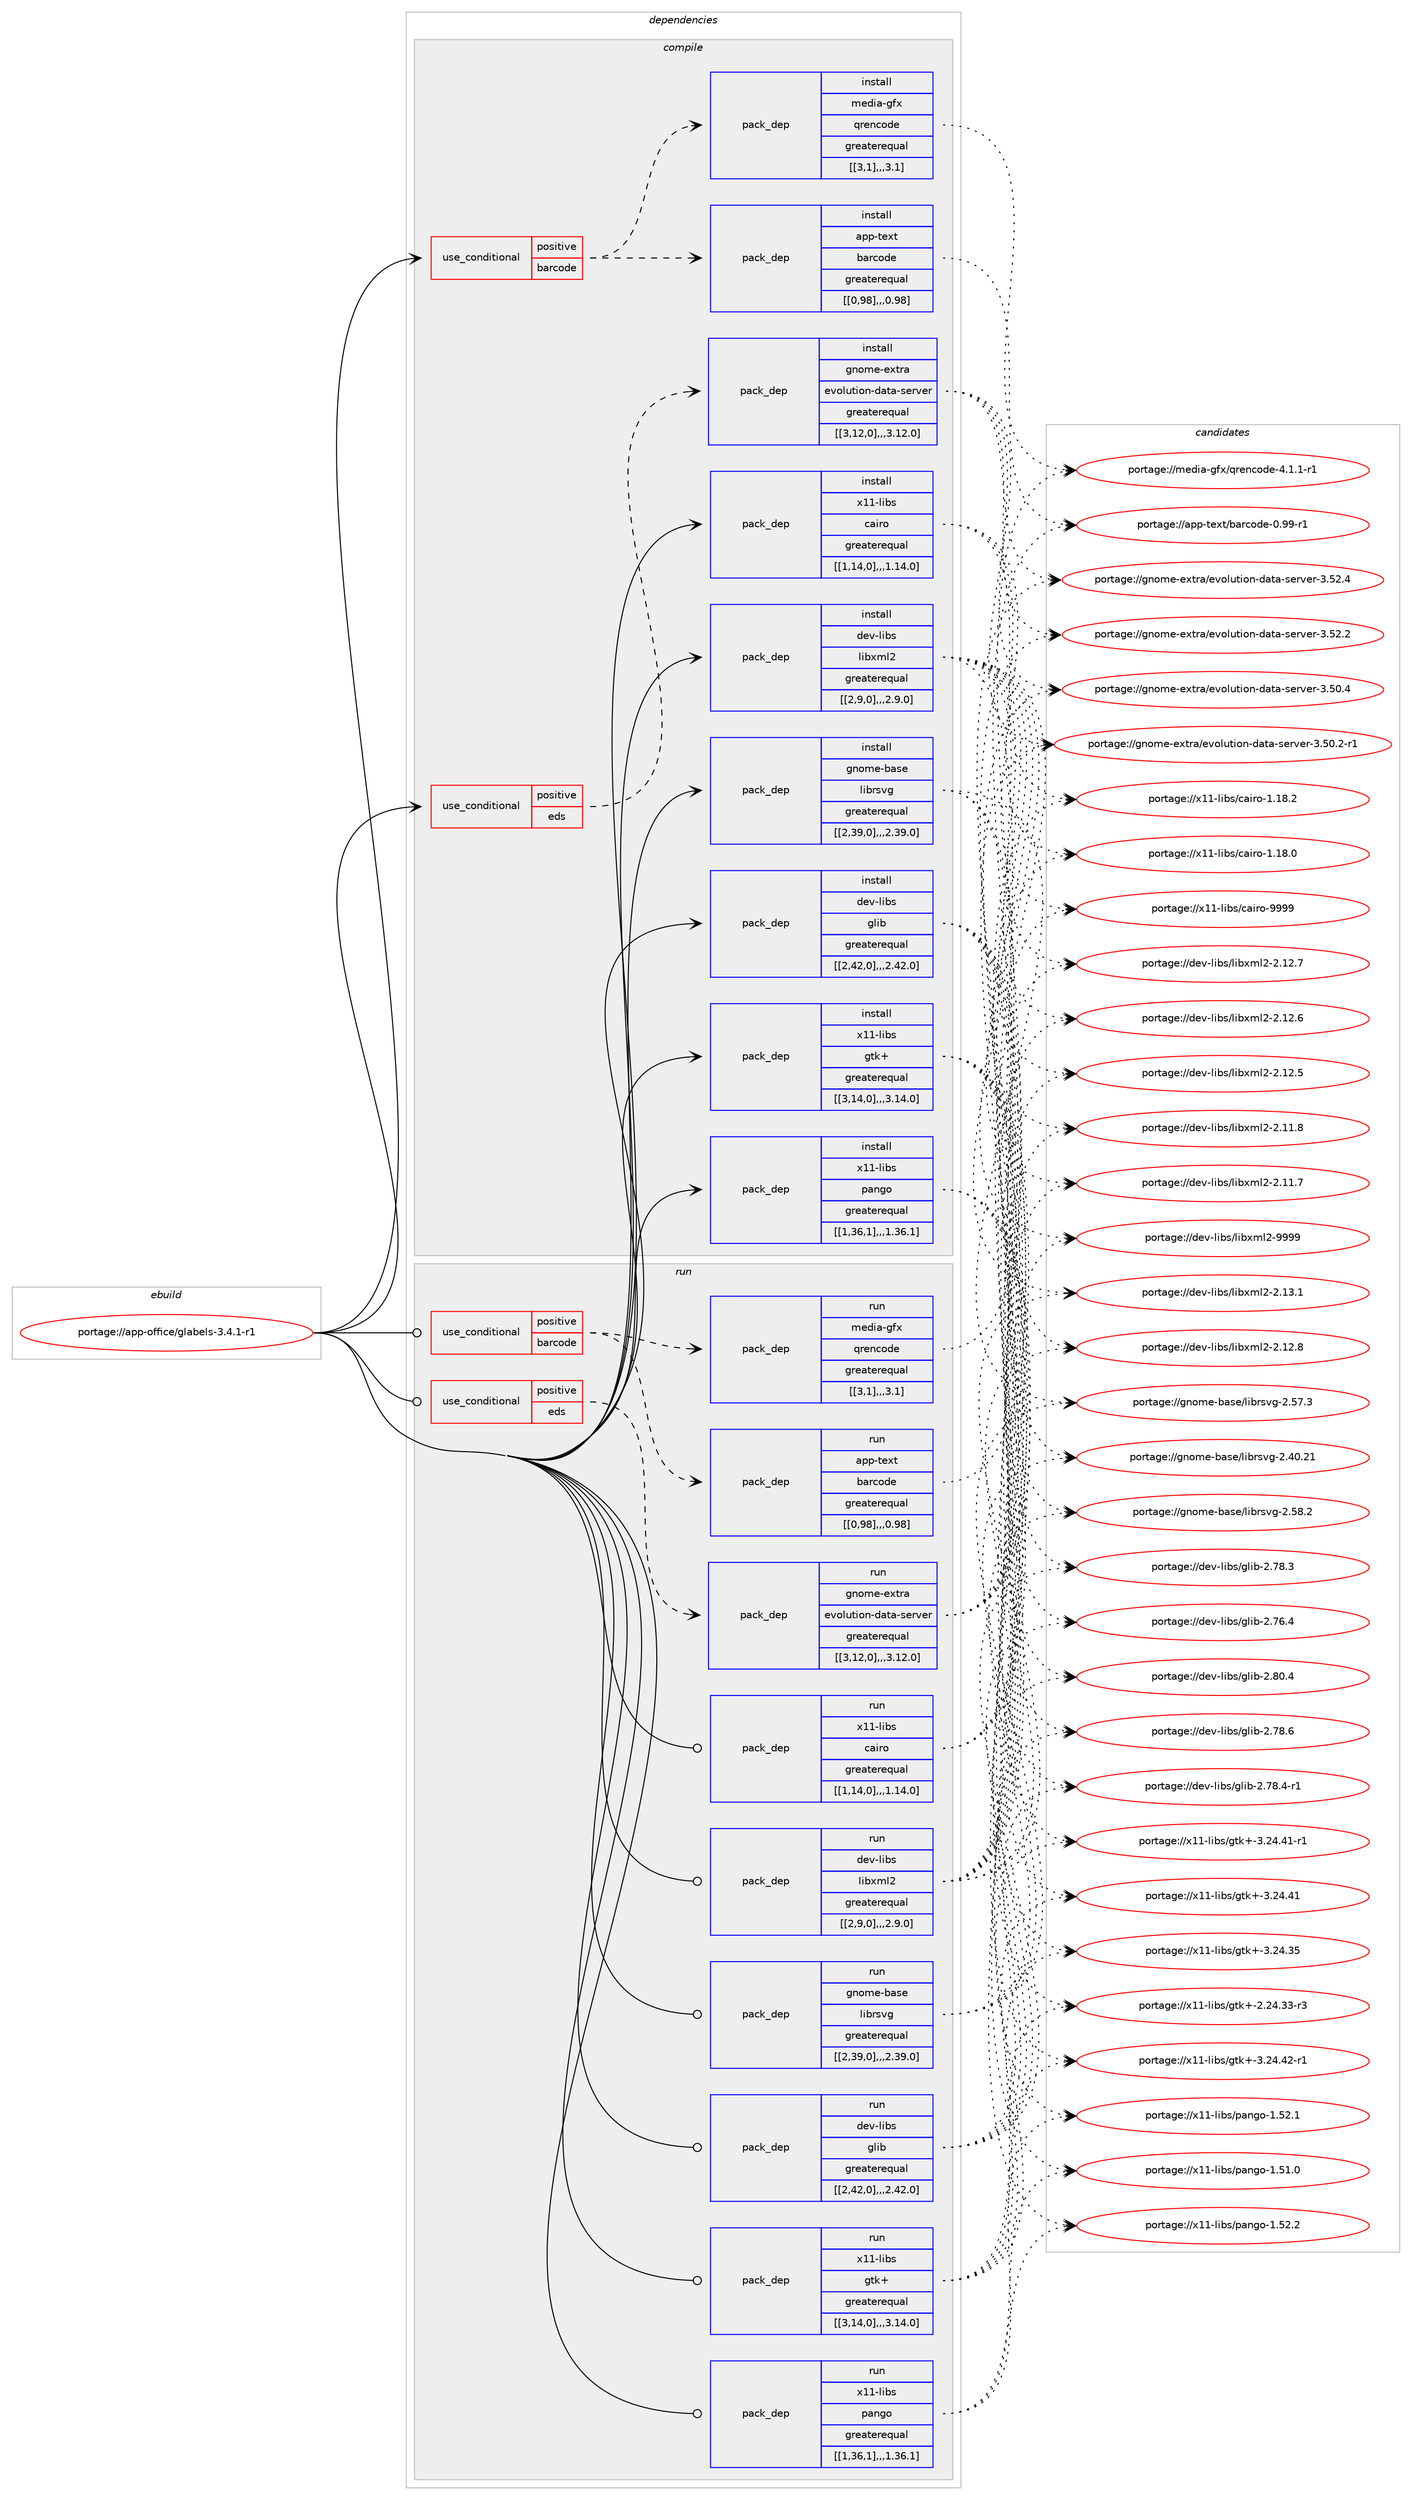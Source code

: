 digraph prolog {

# *************
# Graph options
# *************

newrank=true;
concentrate=true;
compound=true;
graph [rankdir=LR,fontname=Helvetica,fontsize=10,ranksep=1.5];#, ranksep=2.5, nodesep=0.2];
edge  [arrowhead=vee];
node  [fontname=Helvetica,fontsize=10];

# **********
# The ebuild
# **********

subgraph cluster_leftcol {
color=gray;
label=<<i>ebuild</i>>;
id [label="portage://app-office/glabels-3.4.1-r1", color=red, width=4, href="../app-office/glabels-3.4.1-r1.svg"];
}

# ****************
# The dependencies
# ****************

subgraph cluster_midcol {
color=gray;
label=<<i>dependencies</i>>;
subgraph cluster_compile {
fillcolor="#eeeeee";
style=filled;
label=<<i>compile</i>>;
subgraph cond13232 {
dependency45786 [label=<<TABLE BORDER="0" CELLBORDER="1" CELLSPACING="0" CELLPADDING="4"><TR><TD ROWSPAN="3" CELLPADDING="10">use_conditional</TD></TR><TR><TD>positive</TD></TR><TR><TD>barcode</TD></TR></TABLE>>, shape=none, color=red];
subgraph pack32143 {
dependency45787 [label=<<TABLE BORDER="0" CELLBORDER="1" CELLSPACING="0" CELLPADDING="4" WIDTH="220"><TR><TD ROWSPAN="6" CELLPADDING="30">pack_dep</TD></TR><TR><TD WIDTH="110">install</TD></TR><TR><TD>app-text</TD></TR><TR><TD>barcode</TD></TR><TR><TD>greaterequal</TD></TR><TR><TD>[[0,98],,,0.98]</TD></TR></TABLE>>, shape=none, color=blue];
}
dependency45786:e -> dependency45787:w [weight=20,style="dashed",arrowhead="vee"];
subgraph pack32144 {
dependency45788 [label=<<TABLE BORDER="0" CELLBORDER="1" CELLSPACING="0" CELLPADDING="4" WIDTH="220"><TR><TD ROWSPAN="6" CELLPADDING="30">pack_dep</TD></TR><TR><TD WIDTH="110">install</TD></TR><TR><TD>media-gfx</TD></TR><TR><TD>qrencode</TD></TR><TR><TD>greaterequal</TD></TR><TR><TD>[[3,1],,,3.1]</TD></TR></TABLE>>, shape=none, color=blue];
}
dependency45786:e -> dependency45788:w [weight=20,style="dashed",arrowhead="vee"];
}
id:e -> dependency45786:w [weight=20,style="solid",arrowhead="vee"];
subgraph cond13233 {
dependency45789 [label=<<TABLE BORDER="0" CELLBORDER="1" CELLSPACING="0" CELLPADDING="4"><TR><TD ROWSPAN="3" CELLPADDING="10">use_conditional</TD></TR><TR><TD>positive</TD></TR><TR><TD>eds</TD></TR></TABLE>>, shape=none, color=red];
subgraph pack32145 {
dependency45790 [label=<<TABLE BORDER="0" CELLBORDER="1" CELLSPACING="0" CELLPADDING="4" WIDTH="220"><TR><TD ROWSPAN="6" CELLPADDING="30">pack_dep</TD></TR><TR><TD WIDTH="110">install</TD></TR><TR><TD>gnome-extra</TD></TR><TR><TD>evolution-data-server</TD></TR><TR><TD>greaterequal</TD></TR><TR><TD>[[3,12,0],,,3.12.0]</TD></TR></TABLE>>, shape=none, color=blue];
}
dependency45789:e -> dependency45790:w [weight=20,style="dashed",arrowhead="vee"];
}
id:e -> dependency45789:w [weight=20,style="solid",arrowhead="vee"];
subgraph pack32146 {
dependency45791 [label=<<TABLE BORDER="0" CELLBORDER="1" CELLSPACING="0" CELLPADDING="4" WIDTH="220"><TR><TD ROWSPAN="6" CELLPADDING="30">pack_dep</TD></TR><TR><TD WIDTH="110">install</TD></TR><TR><TD>dev-libs</TD></TR><TR><TD>glib</TD></TR><TR><TD>greaterequal</TD></TR><TR><TD>[[2,42,0],,,2.42.0]</TD></TR></TABLE>>, shape=none, color=blue];
}
id:e -> dependency45791:w [weight=20,style="solid",arrowhead="vee"];
subgraph pack32147 {
dependency45792 [label=<<TABLE BORDER="0" CELLBORDER="1" CELLSPACING="0" CELLPADDING="4" WIDTH="220"><TR><TD ROWSPAN="6" CELLPADDING="30">pack_dep</TD></TR><TR><TD WIDTH="110">install</TD></TR><TR><TD>dev-libs</TD></TR><TR><TD>libxml2</TD></TR><TR><TD>greaterequal</TD></TR><TR><TD>[[2,9,0],,,2.9.0]</TD></TR></TABLE>>, shape=none, color=blue];
}
id:e -> dependency45792:w [weight=20,style="solid",arrowhead="vee"];
subgraph pack32148 {
dependency45793 [label=<<TABLE BORDER="0" CELLBORDER="1" CELLSPACING="0" CELLPADDING="4" WIDTH="220"><TR><TD ROWSPAN="6" CELLPADDING="30">pack_dep</TD></TR><TR><TD WIDTH="110">install</TD></TR><TR><TD>gnome-base</TD></TR><TR><TD>librsvg</TD></TR><TR><TD>greaterequal</TD></TR><TR><TD>[[2,39,0],,,2.39.0]</TD></TR></TABLE>>, shape=none, color=blue];
}
id:e -> dependency45793:w [weight=20,style="solid",arrowhead="vee"];
subgraph pack32149 {
dependency45794 [label=<<TABLE BORDER="0" CELLBORDER="1" CELLSPACING="0" CELLPADDING="4" WIDTH="220"><TR><TD ROWSPAN="6" CELLPADDING="30">pack_dep</TD></TR><TR><TD WIDTH="110">install</TD></TR><TR><TD>x11-libs</TD></TR><TR><TD>cairo</TD></TR><TR><TD>greaterequal</TD></TR><TR><TD>[[1,14,0],,,1.14.0]</TD></TR></TABLE>>, shape=none, color=blue];
}
id:e -> dependency45794:w [weight=20,style="solid",arrowhead="vee"];
subgraph pack32150 {
dependency45795 [label=<<TABLE BORDER="0" CELLBORDER="1" CELLSPACING="0" CELLPADDING="4" WIDTH="220"><TR><TD ROWSPAN="6" CELLPADDING="30">pack_dep</TD></TR><TR><TD WIDTH="110">install</TD></TR><TR><TD>x11-libs</TD></TR><TR><TD>gtk+</TD></TR><TR><TD>greaterequal</TD></TR><TR><TD>[[3,14,0],,,3.14.0]</TD></TR></TABLE>>, shape=none, color=blue];
}
id:e -> dependency45795:w [weight=20,style="solid",arrowhead="vee"];
subgraph pack32151 {
dependency45796 [label=<<TABLE BORDER="0" CELLBORDER="1" CELLSPACING="0" CELLPADDING="4" WIDTH="220"><TR><TD ROWSPAN="6" CELLPADDING="30">pack_dep</TD></TR><TR><TD WIDTH="110">install</TD></TR><TR><TD>x11-libs</TD></TR><TR><TD>pango</TD></TR><TR><TD>greaterequal</TD></TR><TR><TD>[[1,36,1],,,1.36.1]</TD></TR></TABLE>>, shape=none, color=blue];
}
id:e -> dependency45796:w [weight=20,style="solid",arrowhead="vee"];
}
subgraph cluster_compileandrun {
fillcolor="#eeeeee";
style=filled;
label=<<i>compile and run</i>>;
}
subgraph cluster_run {
fillcolor="#eeeeee";
style=filled;
label=<<i>run</i>>;
subgraph cond13234 {
dependency45797 [label=<<TABLE BORDER="0" CELLBORDER="1" CELLSPACING="0" CELLPADDING="4"><TR><TD ROWSPAN="3" CELLPADDING="10">use_conditional</TD></TR><TR><TD>positive</TD></TR><TR><TD>barcode</TD></TR></TABLE>>, shape=none, color=red];
subgraph pack32152 {
dependency45798 [label=<<TABLE BORDER="0" CELLBORDER="1" CELLSPACING="0" CELLPADDING="4" WIDTH="220"><TR><TD ROWSPAN="6" CELLPADDING="30">pack_dep</TD></TR><TR><TD WIDTH="110">run</TD></TR><TR><TD>app-text</TD></TR><TR><TD>barcode</TD></TR><TR><TD>greaterequal</TD></TR><TR><TD>[[0,98],,,0.98]</TD></TR></TABLE>>, shape=none, color=blue];
}
dependency45797:e -> dependency45798:w [weight=20,style="dashed",arrowhead="vee"];
subgraph pack32153 {
dependency45799 [label=<<TABLE BORDER="0" CELLBORDER="1" CELLSPACING="0" CELLPADDING="4" WIDTH="220"><TR><TD ROWSPAN="6" CELLPADDING="30">pack_dep</TD></TR><TR><TD WIDTH="110">run</TD></TR><TR><TD>media-gfx</TD></TR><TR><TD>qrencode</TD></TR><TR><TD>greaterequal</TD></TR><TR><TD>[[3,1],,,3.1]</TD></TR></TABLE>>, shape=none, color=blue];
}
dependency45797:e -> dependency45799:w [weight=20,style="dashed",arrowhead="vee"];
}
id:e -> dependency45797:w [weight=20,style="solid",arrowhead="odot"];
subgraph cond13235 {
dependency45800 [label=<<TABLE BORDER="0" CELLBORDER="1" CELLSPACING="0" CELLPADDING="4"><TR><TD ROWSPAN="3" CELLPADDING="10">use_conditional</TD></TR><TR><TD>positive</TD></TR><TR><TD>eds</TD></TR></TABLE>>, shape=none, color=red];
subgraph pack32154 {
dependency45801 [label=<<TABLE BORDER="0" CELLBORDER="1" CELLSPACING="0" CELLPADDING="4" WIDTH="220"><TR><TD ROWSPAN="6" CELLPADDING="30">pack_dep</TD></TR><TR><TD WIDTH="110">run</TD></TR><TR><TD>gnome-extra</TD></TR><TR><TD>evolution-data-server</TD></TR><TR><TD>greaterequal</TD></TR><TR><TD>[[3,12,0],,,3.12.0]</TD></TR></TABLE>>, shape=none, color=blue];
}
dependency45800:e -> dependency45801:w [weight=20,style="dashed",arrowhead="vee"];
}
id:e -> dependency45800:w [weight=20,style="solid",arrowhead="odot"];
subgraph pack32155 {
dependency45802 [label=<<TABLE BORDER="0" CELLBORDER="1" CELLSPACING="0" CELLPADDING="4" WIDTH="220"><TR><TD ROWSPAN="6" CELLPADDING="30">pack_dep</TD></TR><TR><TD WIDTH="110">run</TD></TR><TR><TD>dev-libs</TD></TR><TR><TD>glib</TD></TR><TR><TD>greaterequal</TD></TR><TR><TD>[[2,42,0],,,2.42.0]</TD></TR></TABLE>>, shape=none, color=blue];
}
id:e -> dependency45802:w [weight=20,style="solid",arrowhead="odot"];
subgraph pack32156 {
dependency45803 [label=<<TABLE BORDER="0" CELLBORDER="1" CELLSPACING="0" CELLPADDING="4" WIDTH="220"><TR><TD ROWSPAN="6" CELLPADDING="30">pack_dep</TD></TR><TR><TD WIDTH="110">run</TD></TR><TR><TD>dev-libs</TD></TR><TR><TD>libxml2</TD></TR><TR><TD>greaterequal</TD></TR><TR><TD>[[2,9,0],,,2.9.0]</TD></TR></TABLE>>, shape=none, color=blue];
}
id:e -> dependency45803:w [weight=20,style="solid",arrowhead="odot"];
subgraph pack32157 {
dependency45804 [label=<<TABLE BORDER="0" CELLBORDER="1" CELLSPACING="0" CELLPADDING="4" WIDTH="220"><TR><TD ROWSPAN="6" CELLPADDING="30">pack_dep</TD></TR><TR><TD WIDTH="110">run</TD></TR><TR><TD>gnome-base</TD></TR><TR><TD>librsvg</TD></TR><TR><TD>greaterequal</TD></TR><TR><TD>[[2,39,0],,,2.39.0]</TD></TR></TABLE>>, shape=none, color=blue];
}
id:e -> dependency45804:w [weight=20,style="solid",arrowhead="odot"];
subgraph pack32158 {
dependency45805 [label=<<TABLE BORDER="0" CELLBORDER="1" CELLSPACING="0" CELLPADDING="4" WIDTH="220"><TR><TD ROWSPAN="6" CELLPADDING="30">pack_dep</TD></TR><TR><TD WIDTH="110">run</TD></TR><TR><TD>x11-libs</TD></TR><TR><TD>cairo</TD></TR><TR><TD>greaterequal</TD></TR><TR><TD>[[1,14,0],,,1.14.0]</TD></TR></TABLE>>, shape=none, color=blue];
}
id:e -> dependency45805:w [weight=20,style="solid",arrowhead="odot"];
subgraph pack32159 {
dependency45806 [label=<<TABLE BORDER="0" CELLBORDER="1" CELLSPACING="0" CELLPADDING="4" WIDTH="220"><TR><TD ROWSPAN="6" CELLPADDING="30">pack_dep</TD></TR><TR><TD WIDTH="110">run</TD></TR><TR><TD>x11-libs</TD></TR><TR><TD>gtk+</TD></TR><TR><TD>greaterequal</TD></TR><TR><TD>[[3,14,0],,,3.14.0]</TD></TR></TABLE>>, shape=none, color=blue];
}
id:e -> dependency45806:w [weight=20,style="solid",arrowhead="odot"];
subgraph pack32160 {
dependency45807 [label=<<TABLE BORDER="0" CELLBORDER="1" CELLSPACING="0" CELLPADDING="4" WIDTH="220"><TR><TD ROWSPAN="6" CELLPADDING="30">pack_dep</TD></TR><TR><TD WIDTH="110">run</TD></TR><TR><TD>x11-libs</TD></TR><TR><TD>pango</TD></TR><TR><TD>greaterequal</TD></TR><TR><TD>[[1,36,1],,,1.36.1]</TD></TR></TABLE>>, shape=none, color=blue];
}
id:e -> dependency45807:w [weight=20,style="solid",arrowhead="odot"];
}
}

# **************
# The candidates
# **************

subgraph cluster_choices {
rank=same;
color=gray;
label=<<i>candidates</i>>;

subgraph choice32143 {
color=black;
nodesep=1;
choice97112112451161011201164798971149911110010145484657574511449 [label="portage://app-text/barcode-0.99-r1", color=red, width=4,href="../app-text/barcode-0.99-r1.svg"];
dependency45787:e -> choice97112112451161011201164798971149911110010145484657574511449:w [style=dotted,weight="100"];
}
subgraph choice32144 {
color=black;
nodesep=1;
choice109101100105974510310212047113114101110991111001014552464946494511449 [label="portage://media-gfx/qrencode-4.1.1-r1", color=red, width=4,href="../media-gfx/qrencode-4.1.1-r1.svg"];
dependency45788:e -> choice109101100105974510310212047113114101110991111001014552464946494511449:w [style=dotted,weight="100"];
}
subgraph choice32145 {
color=black;
nodesep=1;
choice1031101111091014510112011611497471011181111081171161051111104510097116974511510111411810111445514653504652 [label="portage://gnome-extra/evolution-data-server-3.52.4", color=red, width=4,href="../gnome-extra/evolution-data-server-3.52.4.svg"];
choice1031101111091014510112011611497471011181111081171161051111104510097116974511510111411810111445514653504650 [label="portage://gnome-extra/evolution-data-server-3.52.2", color=red, width=4,href="../gnome-extra/evolution-data-server-3.52.2.svg"];
choice1031101111091014510112011611497471011181111081171161051111104510097116974511510111411810111445514653484652 [label="portage://gnome-extra/evolution-data-server-3.50.4", color=red, width=4,href="../gnome-extra/evolution-data-server-3.50.4.svg"];
choice10311011110910145101120116114974710111811110811711610511111045100971169745115101114118101114455146534846504511449 [label="portage://gnome-extra/evolution-data-server-3.50.2-r1", color=red, width=4,href="../gnome-extra/evolution-data-server-3.50.2-r1.svg"];
dependency45790:e -> choice1031101111091014510112011611497471011181111081171161051111104510097116974511510111411810111445514653504652:w [style=dotted,weight="100"];
dependency45790:e -> choice1031101111091014510112011611497471011181111081171161051111104510097116974511510111411810111445514653504650:w [style=dotted,weight="100"];
dependency45790:e -> choice1031101111091014510112011611497471011181111081171161051111104510097116974511510111411810111445514653484652:w [style=dotted,weight="100"];
dependency45790:e -> choice10311011110910145101120116114974710111811110811711610511111045100971169745115101114118101114455146534846504511449:w [style=dotted,weight="100"];
}
subgraph choice32146 {
color=black;
nodesep=1;
choice1001011184510810598115471031081059845504656484652 [label="portage://dev-libs/glib-2.80.4", color=red, width=4,href="../dev-libs/glib-2.80.4.svg"];
choice1001011184510810598115471031081059845504655564654 [label="portage://dev-libs/glib-2.78.6", color=red, width=4,href="../dev-libs/glib-2.78.6.svg"];
choice10010111845108105981154710310810598455046555646524511449 [label="portage://dev-libs/glib-2.78.4-r1", color=red, width=4,href="../dev-libs/glib-2.78.4-r1.svg"];
choice1001011184510810598115471031081059845504655564651 [label="portage://dev-libs/glib-2.78.3", color=red, width=4,href="../dev-libs/glib-2.78.3.svg"];
choice1001011184510810598115471031081059845504655544652 [label="portage://dev-libs/glib-2.76.4", color=red, width=4,href="../dev-libs/glib-2.76.4.svg"];
dependency45791:e -> choice1001011184510810598115471031081059845504656484652:w [style=dotted,weight="100"];
dependency45791:e -> choice1001011184510810598115471031081059845504655564654:w [style=dotted,weight="100"];
dependency45791:e -> choice10010111845108105981154710310810598455046555646524511449:w [style=dotted,weight="100"];
dependency45791:e -> choice1001011184510810598115471031081059845504655564651:w [style=dotted,weight="100"];
dependency45791:e -> choice1001011184510810598115471031081059845504655544652:w [style=dotted,weight="100"];
}
subgraph choice32147 {
color=black;
nodesep=1;
choice10010111845108105981154710810598120109108504557575757 [label="portage://dev-libs/libxml2-9999", color=red, width=4,href="../dev-libs/libxml2-9999.svg"];
choice100101118451081059811547108105981201091085045504649514649 [label="portage://dev-libs/libxml2-2.13.1", color=red, width=4,href="../dev-libs/libxml2-2.13.1.svg"];
choice100101118451081059811547108105981201091085045504649504656 [label="portage://dev-libs/libxml2-2.12.8", color=red, width=4,href="../dev-libs/libxml2-2.12.8.svg"];
choice100101118451081059811547108105981201091085045504649504655 [label="portage://dev-libs/libxml2-2.12.7", color=red, width=4,href="../dev-libs/libxml2-2.12.7.svg"];
choice100101118451081059811547108105981201091085045504649504654 [label="portage://dev-libs/libxml2-2.12.6", color=red, width=4,href="../dev-libs/libxml2-2.12.6.svg"];
choice100101118451081059811547108105981201091085045504649504653 [label="portage://dev-libs/libxml2-2.12.5", color=red, width=4,href="../dev-libs/libxml2-2.12.5.svg"];
choice100101118451081059811547108105981201091085045504649494656 [label="portage://dev-libs/libxml2-2.11.8", color=red, width=4,href="../dev-libs/libxml2-2.11.8.svg"];
choice100101118451081059811547108105981201091085045504649494655 [label="portage://dev-libs/libxml2-2.11.7", color=red, width=4,href="../dev-libs/libxml2-2.11.7.svg"];
dependency45792:e -> choice10010111845108105981154710810598120109108504557575757:w [style=dotted,weight="100"];
dependency45792:e -> choice100101118451081059811547108105981201091085045504649514649:w [style=dotted,weight="100"];
dependency45792:e -> choice100101118451081059811547108105981201091085045504649504656:w [style=dotted,weight="100"];
dependency45792:e -> choice100101118451081059811547108105981201091085045504649504655:w [style=dotted,weight="100"];
dependency45792:e -> choice100101118451081059811547108105981201091085045504649504654:w [style=dotted,weight="100"];
dependency45792:e -> choice100101118451081059811547108105981201091085045504649504653:w [style=dotted,weight="100"];
dependency45792:e -> choice100101118451081059811547108105981201091085045504649494656:w [style=dotted,weight="100"];
dependency45792:e -> choice100101118451081059811547108105981201091085045504649494655:w [style=dotted,weight="100"];
}
subgraph choice32148 {
color=black;
nodesep=1;
choice103110111109101459897115101471081059811411511810345504653564650 [label="portage://gnome-base/librsvg-2.58.2", color=red, width=4,href="../gnome-base/librsvg-2.58.2.svg"];
choice103110111109101459897115101471081059811411511810345504653554651 [label="portage://gnome-base/librsvg-2.57.3", color=red, width=4,href="../gnome-base/librsvg-2.57.3.svg"];
choice10311011110910145989711510147108105981141151181034550465248465049 [label="portage://gnome-base/librsvg-2.40.21", color=red, width=4,href="../gnome-base/librsvg-2.40.21.svg"];
dependency45793:e -> choice103110111109101459897115101471081059811411511810345504653564650:w [style=dotted,weight="100"];
dependency45793:e -> choice103110111109101459897115101471081059811411511810345504653554651:w [style=dotted,weight="100"];
dependency45793:e -> choice10311011110910145989711510147108105981141151181034550465248465049:w [style=dotted,weight="100"];
}
subgraph choice32149 {
color=black;
nodesep=1;
choice120494945108105981154799971051141114557575757 [label="portage://x11-libs/cairo-9999", color=red, width=4,href="../x11-libs/cairo-9999.svg"];
choice1204949451081059811547999710511411145494649564650 [label="portage://x11-libs/cairo-1.18.2", color=red, width=4,href="../x11-libs/cairo-1.18.2.svg"];
choice1204949451081059811547999710511411145494649564648 [label="portage://x11-libs/cairo-1.18.0", color=red, width=4,href="../x11-libs/cairo-1.18.0.svg"];
dependency45794:e -> choice120494945108105981154799971051141114557575757:w [style=dotted,weight="100"];
dependency45794:e -> choice1204949451081059811547999710511411145494649564650:w [style=dotted,weight="100"];
dependency45794:e -> choice1204949451081059811547999710511411145494649564648:w [style=dotted,weight="100"];
}
subgraph choice32150 {
color=black;
nodesep=1;
choice12049494510810598115471031161074345514650524652504511449 [label="portage://x11-libs/gtk+-3.24.42-r1", color=red, width=4,href="../x11-libs/gtk+-3.24.42-r1.svg"];
choice12049494510810598115471031161074345514650524652494511449 [label="portage://x11-libs/gtk+-3.24.41-r1", color=red, width=4,href="../x11-libs/gtk+-3.24.41-r1.svg"];
choice1204949451081059811547103116107434551465052465249 [label="portage://x11-libs/gtk+-3.24.41", color=red, width=4,href="../x11-libs/gtk+-3.24.41.svg"];
choice1204949451081059811547103116107434551465052465153 [label="portage://x11-libs/gtk+-3.24.35", color=red, width=4,href="../x11-libs/gtk+-3.24.35.svg"];
choice12049494510810598115471031161074345504650524651514511451 [label="portage://x11-libs/gtk+-2.24.33-r3", color=red, width=4,href="../x11-libs/gtk+-2.24.33-r3.svg"];
dependency45795:e -> choice12049494510810598115471031161074345514650524652504511449:w [style=dotted,weight="100"];
dependency45795:e -> choice12049494510810598115471031161074345514650524652494511449:w [style=dotted,weight="100"];
dependency45795:e -> choice1204949451081059811547103116107434551465052465249:w [style=dotted,weight="100"];
dependency45795:e -> choice1204949451081059811547103116107434551465052465153:w [style=dotted,weight="100"];
dependency45795:e -> choice12049494510810598115471031161074345504650524651514511451:w [style=dotted,weight="100"];
}
subgraph choice32151 {
color=black;
nodesep=1;
choice12049494510810598115471129711010311145494653504650 [label="portage://x11-libs/pango-1.52.2", color=red, width=4,href="../x11-libs/pango-1.52.2.svg"];
choice12049494510810598115471129711010311145494653504649 [label="portage://x11-libs/pango-1.52.1", color=red, width=4,href="../x11-libs/pango-1.52.1.svg"];
choice12049494510810598115471129711010311145494653494648 [label="portage://x11-libs/pango-1.51.0", color=red, width=4,href="../x11-libs/pango-1.51.0.svg"];
dependency45796:e -> choice12049494510810598115471129711010311145494653504650:w [style=dotted,weight="100"];
dependency45796:e -> choice12049494510810598115471129711010311145494653504649:w [style=dotted,weight="100"];
dependency45796:e -> choice12049494510810598115471129711010311145494653494648:w [style=dotted,weight="100"];
}
subgraph choice32152 {
color=black;
nodesep=1;
choice97112112451161011201164798971149911110010145484657574511449 [label="portage://app-text/barcode-0.99-r1", color=red, width=4,href="../app-text/barcode-0.99-r1.svg"];
dependency45798:e -> choice97112112451161011201164798971149911110010145484657574511449:w [style=dotted,weight="100"];
}
subgraph choice32153 {
color=black;
nodesep=1;
choice109101100105974510310212047113114101110991111001014552464946494511449 [label="portage://media-gfx/qrencode-4.1.1-r1", color=red, width=4,href="../media-gfx/qrencode-4.1.1-r1.svg"];
dependency45799:e -> choice109101100105974510310212047113114101110991111001014552464946494511449:w [style=dotted,weight="100"];
}
subgraph choice32154 {
color=black;
nodesep=1;
choice1031101111091014510112011611497471011181111081171161051111104510097116974511510111411810111445514653504652 [label="portage://gnome-extra/evolution-data-server-3.52.4", color=red, width=4,href="../gnome-extra/evolution-data-server-3.52.4.svg"];
choice1031101111091014510112011611497471011181111081171161051111104510097116974511510111411810111445514653504650 [label="portage://gnome-extra/evolution-data-server-3.52.2", color=red, width=4,href="../gnome-extra/evolution-data-server-3.52.2.svg"];
choice1031101111091014510112011611497471011181111081171161051111104510097116974511510111411810111445514653484652 [label="portage://gnome-extra/evolution-data-server-3.50.4", color=red, width=4,href="../gnome-extra/evolution-data-server-3.50.4.svg"];
choice10311011110910145101120116114974710111811110811711610511111045100971169745115101114118101114455146534846504511449 [label="portage://gnome-extra/evolution-data-server-3.50.2-r1", color=red, width=4,href="../gnome-extra/evolution-data-server-3.50.2-r1.svg"];
dependency45801:e -> choice1031101111091014510112011611497471011181111081171161051111104510097116974511510111411810111445514653504652:w [style=dotted,weight="100"];
dependency45801:e -> choice1031101111091014510112011611497471011181111081171161051111104510097116974511510111411810111445514653504650:w [style=dotted,weight="100"];
dependency45801:e -> choice1031101111091014510112011611497471011181111081171161051111104510097116974511510111411810111445514653484652:w [style=dotted,weight="100"];
dependency45801:e -> choice10311011110910145101120116114974710111811110811711610511111045100971169745115101114118101114455146534846504511449:w [style=dotted,weight="100"];
}
subgraph choice32155 {
color=black;
nodesep=1;
choice1001011184510810598115471031081059845504656484652 [label="portage://dev-libs/glib-2.80.4", color=red, width=4,href="../dev-libs/glib-2.80.4.svg"];
choice1001011184510810598115471031081059845504655564654 [label="portage://dev-libs/glib-2.78.6", color=red, width=4,href="../dev-libs/glib-2.78.6.svg"];
choice10010111845108105981154710310810598455046555646524511449 [label="portage://dev-libs/glib-2.78.4-r1", color=red, width=4,href="../dev-libs/glib-2.78.4-r1.svg"];
choice1001011184510810598115471031081059845504655564651 [label="portage://dev-libs/glib-2.78.3", color=red, width=4,href="../dev-libs/glib-2.78.3.svg"];
choice1001011184510810598115471031081059845504655544652 [label="portage://dev-libs/glib-2.76.4", color=red, width=4,href="../dev-libs/glib-2.76.4.svg"];
dependency45802:e -> choice1001011184510810598115471031081059845504656484652:w [style=dotted,weight="100"];
dependency45802:e -> choice1001011184510810598115471031081059845504655564654:w [style=dotted,weight="100"];
dependency45802:e -> choice10010111845108105981154710310810598455046555646524511449:w [style=dotted,weight="100"];
dependency45802:e -> choice1001011184510810598115471031081059845504655564651:w [style=dotted,weight="100"];
dependency45802:e -> choice1001011184510810598115471031081059845504655544652:w [style=dotted,weight="100"];
}
subgraph choice32156 {
color=black;
nodesep=1;
choice10010111845108105981154710810598120109108504557575757 [label="portage://dev-libs/libxml2-9999", color=red, width=4,href="../dev-libs/libxml2-9999.svg"];
choice100101118451081059811547108105981201091085045504649514649 [label="portage://dev-libs/libxml2-2.13.1", color=red, width=4,href="../dev-libs/libxml2-2.13.1.svg"];
choice100101118451081059811547108105981201091085045504649504656 [label="portage://dev-libs/libxml2-2.12.8", color=red, width=4,href="../dev-libs/libxml2-2.12.8.svg"];
choice100101118451081059811547108105981201091085045504649504655 [label="portage://dev-libs/libxml2-2.12.7", color=red, width=4,href="../dev-libs/libxml2-2.12.7.svg"];
choice100101118451081059811547108105981201091085045504649504654 [label="portage://dev-libs/libxml2-2.12.6", color=red, width=4,href="../dev-libs/libxml2-2.12.6.svg"];
choice100101118451081059811547108105981201091085045504649504653 [label="portage://dev-libs/libxml2-2.12.5", color=red, width=4,href="../dev-libs/libxml2-2.12.5.svg"];
choice100101118451081059811547108105981201091085045504649494656 [label="portage://dev-libs/libxml2-2.11.8", color=red, width=4,href="../dev-libs/libxml2-2.11.8.svg"];
choice100101118451081059811547108105981201091085045504649494655 [label="portage://dev-libs/libxml2-2.11.7", color=red, width=4,href="../dev-libs/libxml2-2.11.7.svg"];
dependency45803:e -> choice10010111845108105981154710810598120109108504557575757:w [style=dotted,weight="100"];
dependency45803:e -> choice100101118451081059811547108105981201091085045504649514649:w [style=dotted,weight="100"];
dependency45803:e -> choice100101118451081059811547108105981201091085045504649504656:w [style=dotted,weight="100"];
dependency45803:e -> choice100101118451081059811547108105981201091085045504649504655:w [style=dotted,weight="100"];
dependency45803:e -> choice100101118451081059811547108105981201091085045504649504654:w [style=dotted,weight="100"];
dependency45803:e -> choice100101118451081059811547108105981201091085045504649504653:w [style=dotted,weight="100"];
dependency45803:e -> choice100101118451081059811547108105981201091085045504649494656:w [style=dotted,weight="100"];
dependency45803:e -> choice100101118451081059811547108105981201091085045504649494655:w [style=dotted,weight="100"];
}
subgraph choice32157 {
color=black;
nodesep=1;
choice103110111109101459897115101471081059811411511810345504653564650 [label="portage://gnome-base/librsvg-2.58.2", color=red, width=4,href="../gnome-base/librsvg-2.58.2.svg"];
choice103110111109101459897115101471081059811411511810345504653554651 [label="portage://gnome-base/librsvg-2.57.3", color=red, width=4,href="../gnome-base/librsvg-2.57.3.svg"];
choice10311011110910145989711510147108105981141151181034550465248465049 [label="portage://gnome-base/librsvg-2.40.21", color=red, width=4,href="../gnome-base/librsvg-2.40.21.svg"];
dependency45804:e -> choice103110111109101459897115101471081059811411511810345504653564650:w [style=dotted,weight="100"];
dependency45804:e -> choice103110111109101459897115101471081059811411511810345504653554651:w [style=dotted,weight="100"];
dependency45804:e -> choice10311011110910145989711510147108105981141151181034550465248465049:w [style=dotted,weight="100"];
}
subgraph choice32158 {
color=black;
nodesep=1;
choice120494945108105981154799971051141114557575757 [label="portage://x11-libs/cairo-9999", color=red, width=4,href="../x11-libs/cairo-9999.svg"];
choice1204949451081059811547999710511411145494649564650 [label="portage://x11-libs/cairo-1.18.2", color=red, width=4,href="../x11-libs/cairo-1.18.2.svg"];
choice1204949451081059811547999710511411145494649564648 [label="portage://x11-libs/cairo-1.18.0", color=red, width=4,href="../x11-libs/cairo-1.18.0.svg"];
dependency45805:e -> choice120494945108105981154799971051141114557575757:w [style=dotted,weight="100"];
dependency45805:e -> choice1204949451081059811547999710511411145494649564650:w [style=dotted,weight="100"];
dependency45805:e -> choice1204949451081059811547999710511411145494649564648:w [style=dotted,weight="100"];
}
subgraph choice32159 {
color=black;
nodesep=1;
choice12049494510810598115471031161074345514650524652504511449 [label="portage://x11-libs/gtk+-3.24.42-r1", color=red, width=4,href="../x11-libs/gtk+-3.24.42-r1.svg"];
choice12049494510810598115471031161074345514650524652494511449 [label="portage://x11-libs/gtk+-3.24.41-r1", color=red, width=4,href="../x11-libs/gtk+-3.24.41-r1.svg"];
choice1204949451081059811547103116107434551465052465249 [label="portage://x11-libs/gtk+-3.24.41", color=red, width=4,href="../x11-libs/gtk+-3.24.41.svg"];
choice1204949451081059811547103116107434551465052465153 [label="portage://x11-libs/gtk+-3.24.35", color=red, width=4,href="../x11-libs/gtk+-3.24.35.svg"];
choice12049494510810598115471031161074345504650524651514511451 [label="portage://x11-libs/gtk+-2.24.33-r3", color=red, width=4,href="../x11-libs/gtk+-2.24.33-r3.svg"];
dependency45806:e -> choice12049494510810598115471031161074345514650524652504511449:w [style=dotted,weight="100"];
dependency45806:e -> choice12049494510810598115471031161074345514650524652494511449:w [style=dotted,weight="100"];
dependency45806:e -> choice1204949451081059811547103116107434551465052465249:w [style=dotted,weight="100"];
dependency45806:e -> choice1204949451081059811547103116107434551465052465153:w [style=dotted,weight="100"];
dependency45806:e -> choice12049494510810598115471031161074345504650524651514511451:w [style=dotted,weight="100"];
}
subgraph choice32160 {
color=black;
nodesep=1;
choice12049494510810598115471129711010311145494653504650 [label="portage://x11-libs/pango-1.52.2", color=red, width=4,href="../x11-libs/pango-1.52.2.svg"];
choice12049494510810598115471129711010311145494653504649 [label="portage://x11-libs/pango-1.52.1", color=red, width=4,href="../x11-libs/pango-1.52.1.svg"];
choice12049494510810598115471129711010311145494653494648 [label="portage://x11-libs/pango-1.51.0", color=red, width=4,href="../x11-libs/pango-1.51.0.svg"];
dependency45807:e -> choice12049494510810598115471129711010311145494653504650:w [style=dotted,weight="100"];
dependency45807:e -> choice12049494510810598115471129711010311145494653504649:w [style=dotted,weight="100"];
dependency45807:e -> choice12049494510810598115471129711010311145494653494648:w [style=dotted,weight="100"];
}
}

}
